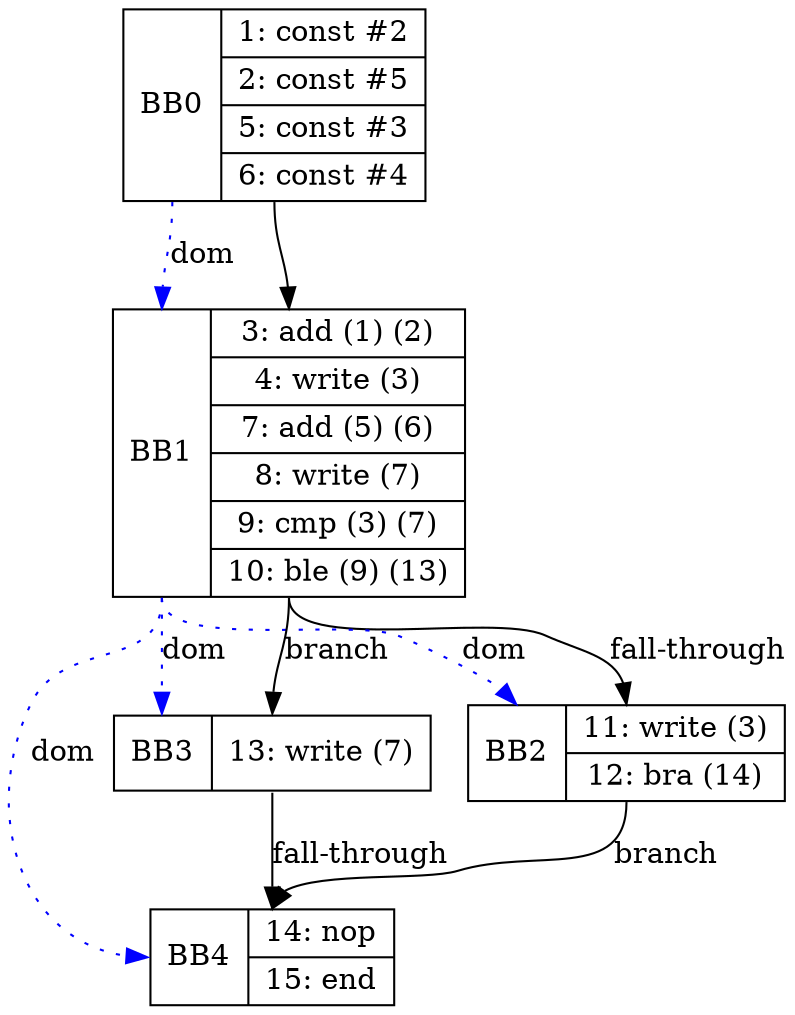 digraph G {
bb0[shape=record, label="<b>BB0|{1: const #2|2: const #5|5: const #3|6: const #4}"];
bb1[shape=record, label="<b>BB1|{3: add (1) (2)|4: write (3)|7: add (5) (6)|8: write (7)|9: cmp (3) (7)|10: ble (9) (13)}"];
bb2[shape=record, label="<b>BB2|{11: write (3)|12: bra (14)}"];
bb3[shape=record, label="<b>BB3|{13: write (7)}"];
bb4[shape=record, label="<b>BB4|{14: nop|15: end}"];
bb0:s->bb1:n ;
bb1:s->bb2:n [label="fall-through"];bb1:s->bb3:n [label="branch"];
bb2:s->bb4:n [label="branch"];
bb3:s->bb4:n [label="fall-through"];
bb0:b->bb1:b [color=blue, style=dotted, label="dom"];
bb1:b->bb2:b [color=blue, style=dotted, label="dom"];
bb1:b->bb3:b [color=blue, style=dotted, label="dom"];
bb1:b->bb4:b [color=blue, style=dotted, label="dom"];
}

